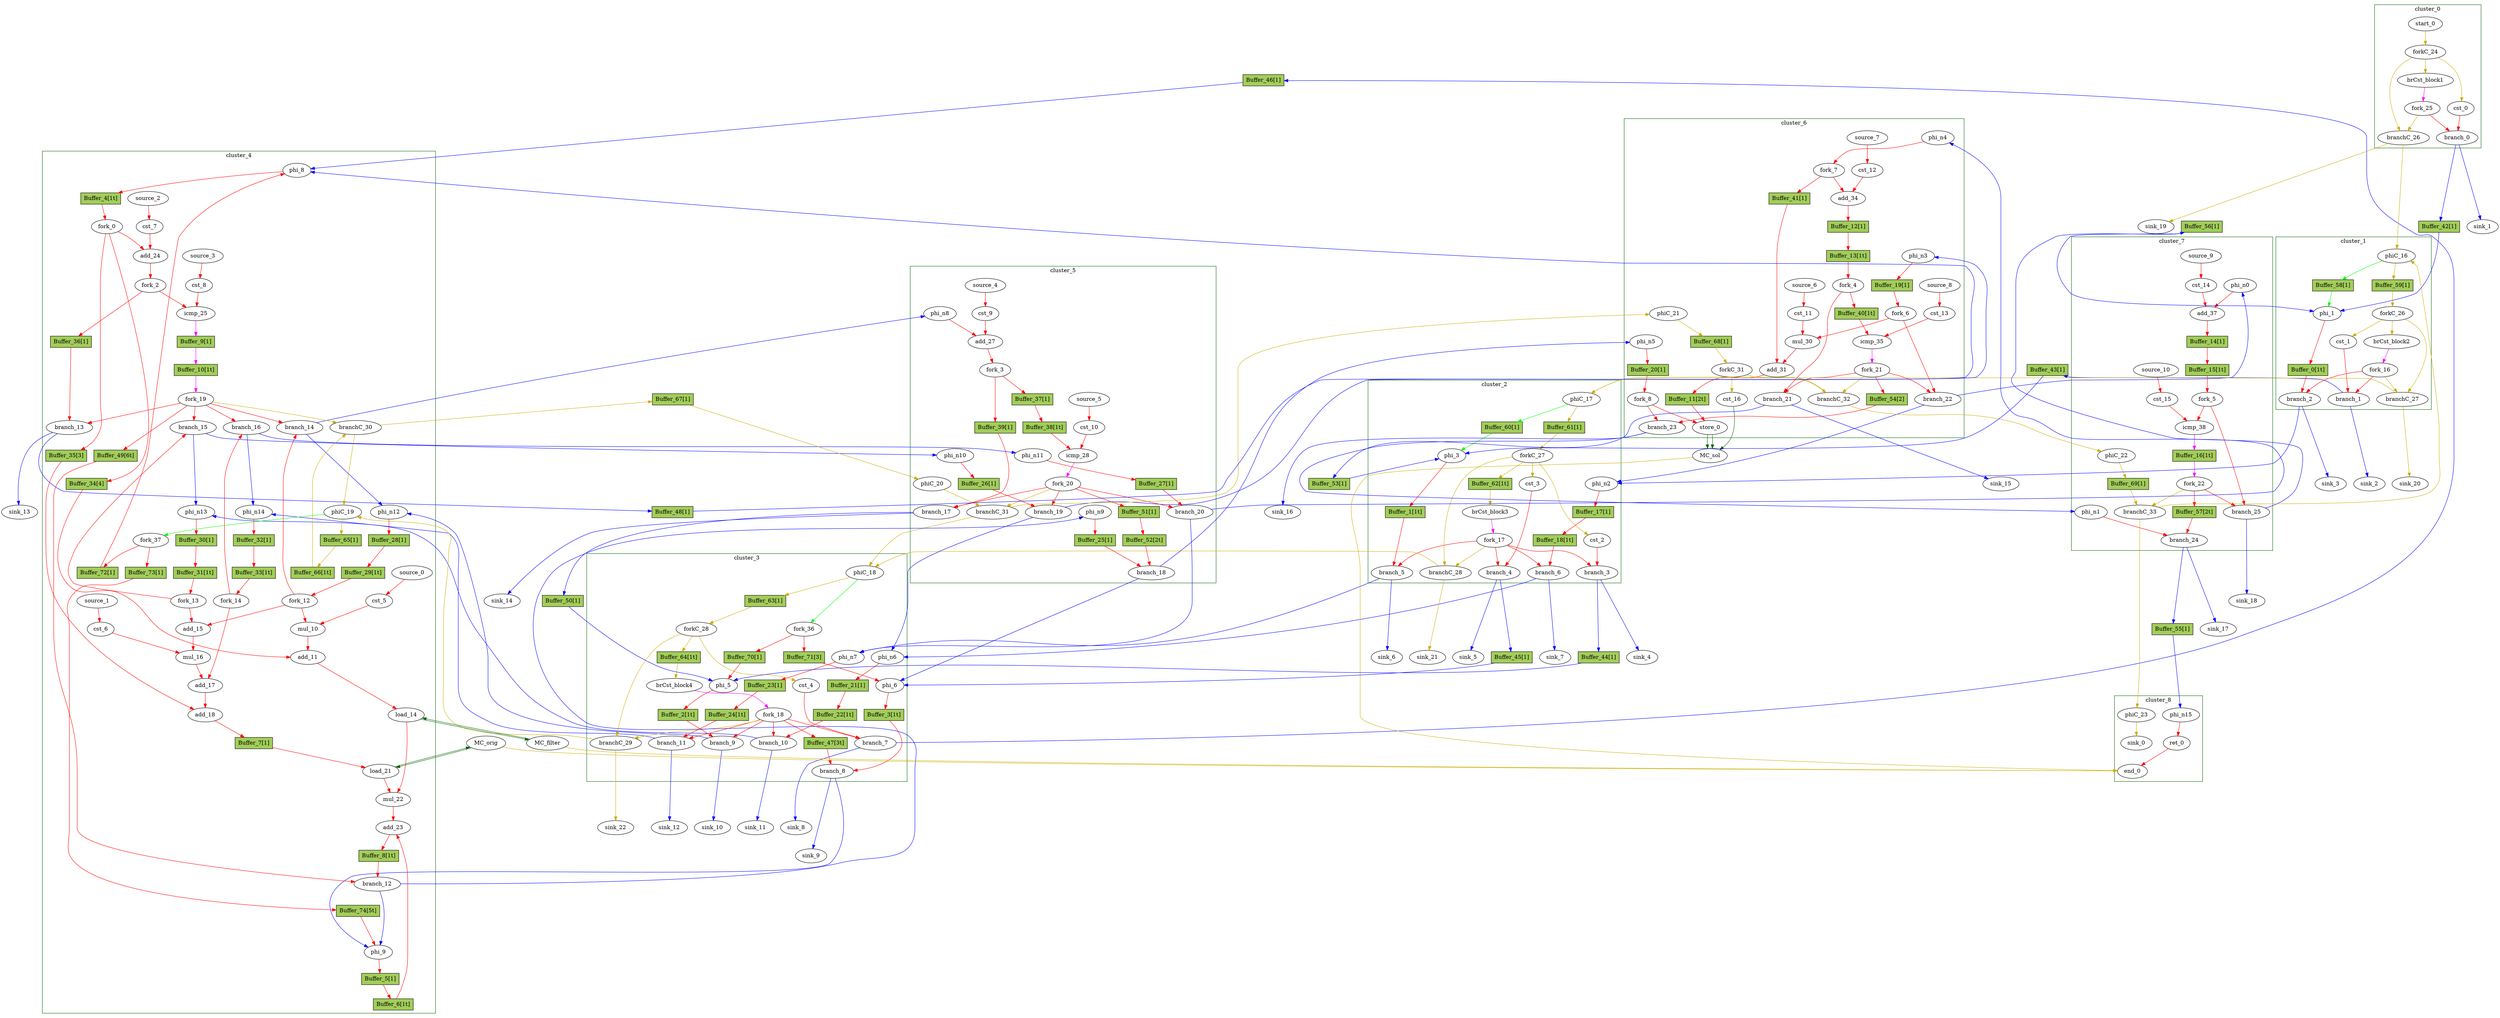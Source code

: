 Digraph G {
	splines=spline;
	subgraph cluster_cluster_3 {
	color = "darkgreen";
label = "cluster_3";
		"phi_5" [type="Mux", in="in1?:1 in2:3 in3:3 ", out="out1:3", bbID=4, delay=1.397];
		"phi_6" [type="Mux", in="in1?:1 in2:32 in3:32 ", out="out1:32", bbID=4, delay=1.397];
		"brCst_block4" [type="Constant", in="in1:1", out="out1:1", bbID=4, value="0x1"];
		"cst_4" [type="Constant", in="in1:1", out="out1:1", bbID=4, value="0x00000000"];
		"phi_n6" [type="Merge", in="in1:5 in2:5 ", out="out1:5", bbID=4, delay=1.397];
		"phi_n7" [type="Merge", in="in1:5 in2:5 ", out="out1:5", bbID=4, delay=1.397];
		"branch_7" [type="Branch", in="in1:1 in2?:1", out="out1+:1 out2-:1", bbID=4];
		"branch_8" [type="Branch", in="in1:32 in2?:1", out="out1+:32 out2-:32", bbID=4];
		"branch_9" [type="Branch", in="in1:3 in2?:1", out="out1+:3 out2-:3", bbID=4];
		"branch_10" [type="Branch", in="in1:5 in2?:1", out="out1+:5 out2-:5", bbID=4];
		"branch_11" [type="Branch", in="in1:5 in2?:1", out="out1+:5 out2-:5", bbID=4];
		"fork_18" [type="Fork", in="in1:1", out="out1:1 out2:1 out3:1 out4:1 out5:1 out6:1 ", bbID=4];
		"phiC_18" [type="CntrlMerge", in="in1:0 in2:0 ", out="out1:0 out2?:1", bbID=4, delay=0.0];
		"forkC_28" [type="Fork", in="in1:0", out="out1:0 out2:0 out3:0 ", bbID=4];
		"branchC_29" [type="Branch", in="in1:0 in2?:1", out="out1+:0 out2-:0", bbID=4];
		"fork_36" [type="Fork", in="in1:1", out="out1:1 out2:1 ", bbID=4];
		"Buffer_2" [type="Buffer", in="in1:32", out="out1:32", bbID=3, slots=1, transparent=true, label="Buffer_2[1t]", shape="box", style="filled", fillcolor="darkolivegreen3", height=0.4];
		"Buffer_3" [type="Buffer", in="in1:32", out="out1:32", bbID=3, slots=1, transparent=true, label="Buffer_3[1t]", shape="box", style="filled", fillcolor="darkolivegreen3", height=0.4];
		"Buffer_21" [type="Buffer", in="in1:32", out="out1:32", bbID=3, slots=1, transparent=false, label="Buffer_21[1]", shape="box", style="filled", fillcolor="darkolivegreen3", height=0.4];
		"Buffer_22" [type="Buffer", in="in1:32", out="out1:32", bbID=3, slots=1, transparent=true, label="Buffer_22[1t]", shape="box", style="filled", fillcolor="darkolivegreen3", height=0.4];
		"Buffer_23" [type="Buffer", in="in1:32", out="out1:32", bbID=3, slots=1, transparent=false, label="Buffer_23[1]", shape="box", style="filled", fillcolor="darkolivegreen3", height=0.4];
		"Buffer_24" [type="Buffer", in="in1:32", out="out1:32", bbID=3, slots=1, transparent=true, label="Buffer_24[1t]", shape="box", style="filled", fillcolor="darkolivegreen3", height=0.4];
		"Buffer_47" [type="Buffer", in="in1:32", out="out1:32", bbID=3, slots=3, transparent=true, label="Buffer_47[3t]", shape="box", style="filled", fillcolor="darkolivegreen3", height=0.4];
		"Buffer_63" [type="Buffer", in="in1:32", out="out1:32", bbID=3, slots=1, transparent=false, label="Buffer_63[1]", shape="box", style="filled", fillcolor="darkolivegreen3", height=0.4];
		"Buffer_64" [type="Buffer", in="in1:32", out="out1:32", bbID=3, slots=1, transparent=true, label="Buffer_64[1t]", shape="box", style="filled", fillcolor="darkolivegreen3", height=0.4];
		"Buffer_70" [type="Buffer", in="in1:32", out="out1:32", bbID=3, slots=1, transparent=false, label="Buffer_70[1]", shape="box", style="filled", fillcolor="darkolivegreen3", height=0.4];
		"Buffer_71" [type="Buffer", in="in1:32", out="out1:32", bbID=3, slots=3, transparent=false, label="Buffer_71[3]", shape="box", style="filled", fillcolor="darkolivegreen3", height=0.4];
	}
	subgraph cluster_cluster_8 {
	color = "darkgreen";
label = "cluster_8";
		"ret_0" [type="Operator", in="in1:32 ", out="out1:32 ", bbID=9, II=1, delay=0.0, latency=0, op="ret_op"];
		"phi_n15" [type="Merge", in="in1:32 ", out="out1:32", bbID=9, delay=0.0];
		"end_0" [type="Exit", in="in1:0*e in2:0*e in3:0*e in4:32 ", out="out1:32", bbID=0];
		"phiC_23" [type="Merge", in="in1:0 ", out="out1:0", bbID=9, delay=0.0];
		"sink_0" [type="Sink", in="in1:0", bbID=0];
	}
	subgraph cluster_cluster_7 {
	color = "darkgreen";
label = "cluster_7";
		"cst_14" [type="Constant", in="in1:1", out="out1:1", bbID=8, value="0x00000001"];
		"add_37" [type="Operator", in="in1:5 in2:5 ", out="out1:5 ", bbID=8, II=1, delay=2.287, latency=0, op="add_op"];
		"cst_15" [type="Constant", in="in1:5", out="out1:5", bbID=8, value="0x0000001C"];
		"icmp_38" [type="Operator", in="in1:5 in2:5 ", out="out1:1 ", bbID=8, II=1, delay=1.907, latency=0, op="icmp_ult_op"];
		"phi_n0" [type="Merge", in="in1:5 ", out="out1:5", bbID=8, delay=0.0];
		"phi_n1" [type="Merge", in="in1:32 ", out="out1:32", bbID=8, delay=0.0];
		"fork_5" [type="Fork", in="in1:5", out="out1:5 out2:5 ", bbID=8];
		"branch_24" [type="Branch", in="in1:32 in2?:1", out="out1+:32 out2-:32", bbID=8];
		"branch_25" [type="Branch", in="in1:5 in2?:1", out="out1+:5 out2-:5", bbID=8];
		"fork_22" [type="Fork", in="in1:1", out="out1:1 out2:1 out3:1 ", bbID=8];
		"phiC_22" [type="Merge", in="in1:0 ", out="out1:0", bbID=8, delay=0.0];
		"branchC_33" [type="Branch", in="in1:0 in2?:1", out="out1+:0 out2-:0", bbID=8];
		"source_9" [type="Source", out="out1:1", bbID=8];
		"source_10" [type="Source", out="out1:5", bbID=8];
		"Buffer_14" [type="Buffer", in="in1:32", out="out1:32", bbID=3, slots=1, transparent=false, label="Buffer_14[1]", shape="box", style="filled", fillcolor="darkolivegreen3", height=0.4];
		"Buffer_15" [type="Buffer", in="in1:32", out="out1:32", bbID=3, slots=1, transparent=true, label="Buffer_15[1t]", shape="box", style="filled", fillcolor="darkolivegreen3", height=0.4];
		"Buffer_16" [type="Buffer", in="in1:32", out="out1:32", bbID=3, slots=1, transparent=true, label="Buffer_16[1t]", shape="box", style="filled", fillcolor="darkolivegreen3", height=0.4];
		"Buffer_57" [type="Buffer", in="in1:32", out="out1:32", bbID=3, slots=2, transparent=true, label="Buffer_57[2t]", shape="box", style="filled", fillcolor="darkolivegreen3", height=0.4];
		"Buffer_69" [type="Buffer", in="in1:32", out="out1:32", bbID=3, slots=1, transparent=false, label="Buffer_69[1]", shape="box", style="filled", fillcolor="darkolivegreen3", height=0.4];
	}
	subgraph cluster_cluster_2 {
	color = "darkgreen";
label = "cluster_2";
		"phi_3" [type="Mux", in="in1?:1 in2:5 in3:5 ", out="out1:5", bbID=3, delay=1.397];
		"brCst_block3" [type="Constant", in="in1:1", out="out1:1", bbID=3, value="0x1"];
		"cst_2" [type="Constant", in="in1:1", out="out1:1", bbID=3, value="0x00000000"];
		"cst_3" [type="Constant", in="in1:1", out="out1:1", bbID=3, value="0x00000000"];
		"phi_n2" [type="Merge", in="in1:5 in2:5 ", out="out1:5", bbID=3, delay=1.397];
		"branch_3" [type="Branch", in="in1:1 in2?:1", out="out1+:1 out2-:1", bbID=3];
		"branch_4" [type="Branch", in="in1:1 in2?:1", out="out1+:1 out2-:1", bbID=3];
		"branch_5" [type="Branch", in="in1:5 in2?:1", out="out1+:5 out2-:5", bbID=3];
		"branch_6" [type="Branch", in="in1:5 in2?:1", out="out1+:5 out2-:5", bbID=3];
		"fork_17" [type="Fork", in="in1:1", out="out1:1 out2:1 out3:1 out4:1 out5:1 ", bbID=3];
		"phiC_17" [type="CntrlMerge", in="in1:0 in2:0 ", out="out1:0 out2?:1", bbID=3, delay=0.0];
		"forkC_27" [type="Fork", in="in1:0", out="out1:0 out2:0 out3:0 out4:0 ", bbID=3];
		"branchC_28" [type="Branch", in="in1:0 in2?:1", out="out1+:0 out2-:0", bbID=3];
		"Buffer_1" [type="Buffer", in="in1:32", out="out1:32", bbID=3, slots=1, transparent=true, label="Buffer_1[1t]", shape="box", style="filled", fillcolor="darkolivegreen3", height=0.4];
		"Buffer_17" [type="Buffer", in="in1:32", out="out1:32", bbID=3, slots=1, transparent=false, label="Buffer_17[1]", shape="box", style="filled", fillcolor="darkolivegreen3", height=0.4];
		"Buffer_18" [type="Buffer", in="in1:32", out="out1:32", bbID=3, slots=1, transparent=true, label="Buffer_18[1t]", shape="box", style="filled", fillcolor="darkolivegreen3", height=0.4];
		"Buffer_60" [type="Buffer", in="in1:32", out="out1:32", bbID=3, slots=1, transparent=false, label="Buffer_60[1]", shape="box", style="filled", fillcolor="darkolivegreen3", height=0.4];
		"Buffer_61" [type="Buffer", in="in1:32", out="out1:32", bbID=3, slots=1, transparent=false, label="Buffer_61[1]", shape="box", style="filled", fillcolor="darkolivegreen3", height=0.4];
		"Buffer_62" [type="Buffer", in="in1:32", out="out1:32", bbID=3, slots=1, transparent=true, label="Buffer_62[1t]", shape="box", style="filled", fillcolor="darkolivegreen3", height=0.4];
	}
	subgraph cluster_cluster_0 {
	color = "darkgreen";
label = "cluster_0";
		"brCst_block1" [type="Constant", in="in1:1", out="out1:1", bbID=1, value="0x1"];
		"cst_0" [type="Constant", in="in1:1", out="out1:1", bbID=1, value="0x00000000"];
		"branch_0" [type="Branch", in="in1:1 in2?:1", out="out1+:1 out2-:1", bbID=1];
		"start_0" [type="Entry", in="in1:0", out="out1:0", bbID=1, control="true"];
		"forkC_24" [type="Fork", in="in1:0", out="out1:0 out2:0 out3:0 ", bbID=1];
		"branchC_26" [type="Branch", in="in1:0 in2?:1", out="out1+:0 out2-:0", bbID=1];
		"fork_25" [type="Fork", in="in1:1", out="out1:1 out2:1 ", bbID=1];
	}
	subgraph cluster_cluster_6 {
	color = "darkgreen";
label = "cluster_6";
		"cst_11" [type="Constant", in="in1:5", out="out1:5", bbID=7, value="0x0000001E"];
		"mul_30" [type="Operator", in="in1:10 in2:10 ", out="out1:10 ", bbID=7, II=1, delay=0.0, latency=4, op="mul_op"];
		"add_31" [type="Operator", in="in1:11 in2:11 ", out="out1:11 ", bbID=7, II=1, delay=2.287, latency=0, op="add_op"];
		"store_0" [type="Operator", in="in1:32 in2:11 ", out="out1:32 out2:11 ", bbID=7, II=1, delay=0.672, latency=0, op="mc_store_op", portId=0];
		"cst_12" [type="Constant", in="in1:1", out="out1:1", bbID=7, value="0x00000001"];
		"add_34" [type="Operator", in="in1:5 in2:5 ", out="out1:5 ", bbID=7, II=1, delay=2.287, latency=0, op="add_op"];
		"cst_13" [type="Constant", in="in1:5", out="out1:5", bbID=7, value="0x0000001C"];
		"icmp_35" [type="Operator", in="in1:5 in2:5 ", out="out1:1 ", bbID=7, II=1, delay=1.907, latency=0, op="icmp_ult_op"];
		"phi_n3" [type="Merge", in="in1:5 ", out="out1:5", bbID=7, delay=0.0];
		"phi_n4" [type="Merge", in="in1:5 ", out="out1:5", bbID=7, delay=0.0];
		"phi_n5" [type="Merge", in="in1:32 ", out="out1:32", bbID=7, delay=0.0];
		"fork_4" [type="Fork", in="in1:5", out="out1:5 out2:5 ", bbID=7];
		"fork_6" [type="Fork", in="in1:5", out="out1:5 out2:5 ", bbID=7];
		"fork_7" [type="Fork", in="in1:5", out="out1:5 out2:5 ", bbID=7];
		"fork_8" [type="Fork", in="in1:32", out="out1:32 out2:32 ", bbID=7];
		"branch_21" [type="Branch", in="in1:5 in2?:1", out="out1+:5 out2-:5", bbID=7];
		"branch_22" [type="Branch", in="in1:5 in2?:1", out="out1+:5 out2-:5", bbID=7];
		"branch_23" [type="Branch", in="in1:32 in2?:1", out="out1+:32 out2-:32", bbID=7];
		"fork_21" [type="Fork", in="in1:1", out="out1:1 out2:1 out3:1 out4:1 ", bbID=7];
		"cst_16" [type="Constant", in="in1:1", out="out1:1", bbID=7, value="0x00000001"];
		"phiC_21" [type="Merge", in="in1:0 ", out="out1:0", bbID=7, delay=0.0];
		"forkC_31" [type="Fork", in="in1:0", out="out1:0 out2:0 ", bbID=7];
		"branchC_32" [type="Branch", in="in1:0 in2?:1", out="out1+:0 out2-:0", bbID=7];
		"source_6" [type="Source", out="out1:5", bbID=7];
		"source_7" [type="Source", out="out1:1", bbID=7];
		"source_8" [type="Source", out="out1:5", bbID=7];
		"Buffer_11" [type="Buffer", in="in1:32", out="out1:32", bbID=3, slots=2, transparent=true, label="Buffer_11[2t]", shape="box", style="filled", fillcolor="darkolivegreen3", height=0.4];
		"Buffer_12" [type="Buffer", in="in1:32", out="out1:32", bbID=3, slots=1, transparent=false, label="Buffer_12[1]", shape="box", style="filled", fillcolor="darkolivegreen3", height=0.4];
		"Buffer_13" [type="Buffer", in="in1:32", out="out1:32", bbID=3, slots=1, transparent=true, label="Buffer_13[1t]", shape="box", style="filled", fillcolor="darkolivegreen3", height=0.4];
		"Buffer_19" [type="Buffer", in="in1:32", out="out1:32", bbID=3, slots=1, transparent=false, label="Buffer_19[1]", shape="box", style="filled", fillcolor="darkolivegreen3", height=0.4];
		"Buffer_20" [type="Buffer", in="in1:32", out="out1:32", bbID=3, slots=1, transparent=false, label="Buffer_20[1]", shape="box", style="filled", fillcolor="darkolivegreen3", height=0.4];
		"Buffer_40" [type="Buffer", in="in1:32", out="out1:32", bbID=3, slots=1, transparent=true, label="Buffer_40[1t]", shape="box", style="filled", fillcolor="darkolivegreen3", height=0.4];
		"Buffer_41" [type="Buffer", in="in1:32", out="out1:32", bbID=3, slots=1, transparent=false, label="Buffer_41[1]", shape="box", style="filled", fillcolor="darkolivegreen3", height=0.4];
		"Buffer_54" [type="Buffer", in="in1:32", out="out1:32", bbID=3, slots=2, transparent=false, label="Buffer_54[2]", shape="box", style="filled", fillcolor="darkolivegreen3", height=0.4];
		"Buffer_68" [type="Buffer", in="in1:32", out="out1:32", bbID=3, slots=1, transparent=false, label="Buffer_68[1]", shape="box", style="filled", fillcolor="darkolivegreen3", height=0.4];
	}
	subgraph cluster_cluster_1 {
	color = "darkgreen";
label = "cluster_1";
		"phi_1" [type="Mux", in="in1?:1 in2:5 in3:5 ", out="out1:5", bbID=2, delay=1.397];
		"brCst_block2" [type="Constant", in="in1:1", out="out1:1", bbID=2, value="0x1"];
		"cst_1" [type="Constant", in="in1:1", out="out1:1", bbID=2, value="0x00000000"];
		"branch_1" [type="Branch", in="in1:1 in2?:1", out="out1+:1 out2-:1", bbID=2];
		"branch_2" [type="Branch", in="in1:5 in2?:1", out="out1+:5 out2-:5", bbID=2];
		"fork_16" [type="Fork", in="in1:1", out="out1:1 out2:1 out3:1 ", bbID=2];
		"phiC_16" [type="CntrlMerge", in="in1:0 in2:0 ", out="out1:0 out2?:1", bbID=2, delay=0.0];
		"forkC_26" [type="Fork", in="in1:0", out="out1:0 out2:0 out3:0 ", bbID=2];
		"branchC_27" [type="Branch", in="in1:0 in2?:1", out="out1+:0 out2-:0", bbID=2];
		"Buffer_0" [type="Buffer", in="in1:32", out="out1:32", bbID=3, slots=1, transparent=true, label="Buffer_0[1t]", shape="box", style="filled", fillcolor="darkolivegreen3", height=0.4];
		"Buffer_58" [type="Buffer", in="in1:32", out="out1:32", bbID=3, slots=1, transparent=false, label="Buffer_58[1]", shape="box", style="filled", fillcolor="darkolivegreen3", height=0.4];
		"Buffer_59" [type="Buffer", in="in1:32", out="out1:32", bbID=3, slots=1, transparent=false, label="Buffer_59[1]", shape="box", style="filled", fillcolor="darkolivegreen3", height=0.4];
	}
	subgraph cluster_cluster_5 {
	color = "darkgreen";
label = "cluster_5";
		"cst_9" [type="Constant", in="in1:1", out="out1:1", bbID=6, value="0x00000001"];
		"add_27" [type="Operator", in="in1:3 in2:3 ", out="out1:3 ", bbID=6, II=1, delay=2.287, latency=0, op="add_op"];
		"cst_10" [type="Constant", in="in1:2", out="out1:2", bbID=6, value="0x00000003"];
		"icmp_28" [type="Operator", in="in1:3 in2:3 ", out="out1:1 ", bbID=6, II=1, delay=1.907, latency=0, op="icmp_ult_op"];
		"phi_n8" [type="Merge", in="in1:3 ", out="out1:3", bbID=6, delay=0.0];
		"phi_n9" [type="Merge", in="in1:32 ", out="out1:32", bbID=6, delay=0.0];
		"phi_n10" [type="Merge", in="in1:5 ", out="out1:5", bbID=6, delay=0.0];
		"phi_n11" [type="Merge", in="in1:5 ", out="out1:5", bbID=6, delay=0.0];
		"fork_3" [type="Fork", in="in1:3", out="out1:3 out2:3 ", bbID=6];
		"branch_17" [type="Branch", in="in1:3 in2?:1", out="out1+:3 out2-:3", bbID=6];
		"branch_18" [type="Branch", in="in1:32 in2?:1", out="out1+:32 out2-:32", bbID=6];
		"branch_19" [type="Branch", in="in1:5 in2?:1", out="out1+:5 out2-:5", bbID=6];
		"branch_20" [type="Branch", in="in1:5 in2?:1", out="out1+:5 out2-:5", bbID=6];
		"fork_20" [type="Fork", in="in1:1", out="out1:1 out2:1 out3:1 out4:1 out5:1 ", bbID=6];
		"phiC_20" [type="Merge", in="in1:0 ", out="out1:0", bbID=6, delay=0.0];
		"branchC_31" [type="Branch", in="in1:0 in2?:1", out="out1+:0 out2-:0", bbID=6];
		"source_4" [type="Source", out="out1:1", bbID=6];
		"source_5" [type="Source", out="out1:2", bbID=6];
		"Buffer_25" [type="Buffer", in="in1:32", out="out1:32", bbID=3, slots=1, transparent=false, label="Buffer_25[1]", shape="box", style="filled", fillcolor="darkolivegreen3", height=0.4];
		"Buffer_26" [type="Buffer", in="in1:32", out="out1:32", bbID=3, slots=1, transparent=false, label="Buffer_26[1]", shape="box", style="filled", fillcolor="darkolivegreen3", height=0.4];
		"Buffer_27" [type="Buffer", in="in1:32", out="out1:32", bbID=3, slots=1, transparent=false, label="Buffer_27[1]", shape="box", style="filled", fillcolor="darkolivegreen3", height=0.4];
		"Buffer_37" [type="Buffer", in="in1:32", out="out1:32", bbID=3, slots=1, transparent=false, label="Buffer_37[1]", shape="box", style="filled", fillcolor="darkolivegreen3", height=0.4];
		"Buffer_38" [type="Buffer", in="in1:32", out="out1:32", bbID=3, slots=1, transparent=true, label="Buffer_38[1t]", shape="box", style="filled", fillcolor="darkolivegreen3", height=0.4];
		"Buffer_39" [type="Buffer", in="in1:32", out="out1:32", bbID=3, slots=1, transparent=false, label="Buffer_39[1]", shape="box", style="filled", fillcolor="darkolivegreen3", height=0.4];
		"Buffer_51" [type="Buffer", in="in1:32", out="out1:32", bbID=3, slots=1, transparent=false, label="Buffer_51[1]", shape="box", style="filled", fillcolor="darkolivegreen3", height=0.4];
		"Buffer_52" [type="Buffer", in="in1:32", out="out1:32", bbID=3, slots=2, transparent=true, label="Buffer_52[2t]", shape="box", style="filled", fillcolor="darkolivegreen3", height=0.4];
	}
	subgraph cluster_cluster_4 {
	color = "darkgreen";
label = "cluster_4";
		"phi_8" [type="Mux", in="in1?:1 in2:3 in3:3 ", out="out1:3", bbID=5, delay=1.397];
		"phi_9" [type="Mux", in="in1?:1 in2:32 in3:32 ", out="out1:32", bbID=5, delay=1.397];
		"cst_5" [type="Constant", in="in1:2", out="out1:2", bbID=5, value="0x00000003"];
		"mul_10" [type="Operator", in="in1:5 in2:5 ", out="out1:5 ", bbID=5, II=1, delay=0.0, latency=4, op="mul_op"];
		"add_11" [type="Operator", in="in1:6 in2:6 ", out="out1:6 ", bbID=5, II=1, delay=2.287, latency=0, op="add_op"];
		"load_14" [type="Operator", in="in1:32 in2:6 ", out="out1:32 out2:6 ", bbID=5, II=1, delay=1.412, latency=2, op="mc_load_op", portId=0];
		"add_15" [type="Operator", in="in1:6 in2:6 ", out="out1:6 ", bbID=5, II=1, delay=2.287, latency=0, op="add_op"];
		"cst_6" [type="Constant", in="in1:5", out="out1:5", bbID=5, value="0x0000001E"];
		"mul_16" [type="Operator", in="in1:11 in2:11 ", out="out1:11 ", bbID=5, II=1, delay=0.0, latency=4, op="mul_op"];
		"add_17" [type="Operator", in="in1:12 in2:12 ", out="out1:12 ", bbID=5, II=1, delay=2.287, latency=0, op="add_op"];
		"add_18" [type="Operator", in="in1:13 in2:13 ", out="out1:13 ", bbID=5, II=1, delay=2.287, latency=0, op="add_op"];
		"load_21" [type="Operator", in="in1:32 in2:13 ", out="out1:32 out2:13 ", bbID=5, II=1, delay=1.412, latency=2, op="mc_load_op", portId=0];
		"mul_22" [type="Operator", in="in1:32 in2:32 ", out="out1:32 ", bbID=5, II=1, delay=0.0, latency=4, op="mul_op"];
		"add_23" [type="Operator", in="in1:32 in2:32 ", out="out1:32 ", bbID=5, II=1, delay=2.287, latency=0, op="add_op"];
		"cst_7" [type="Constant", in="in1:1", out="out1:1", bbID=5, value="0x00000001"];
		"add_24" [type="Operator", in="in1:3 in2:3 ", out="out1:3 ", bbID=5, II=1, delay=2.287, latency=0, op="add_op"];
		"cst_8" [type="Constant", in="in1:2", out="out1:2", bbID=5, value="0x00000003"];
		"icmp_25" [type="Operator", in="in1:3 in2:3 ", out="out1:1 ", bbID=5, II=1, delay=1.907, latency=0, op="icmp_ult_op"];
		"phi_n12" [type="Merge", in="in1:3 in2:3 ", out="out1:3", bbID=5, delay=1.397];
		"phi_n13" [type="Merge", in="in1:5 in2:5 ", out="out1:5", bbID=5, delay=1.397];
		"phi_n14" [type="Merge", in="in1:5 in2:5 ", out="out1:5", bbID=5, delay=1.397];
		"fork_0" [type="Fork", in="in1:3", out="out1:3 out2:3 out3:3 ", bbID=5];
		"fork_2" [type="Fork", in="in1:3", out="out1:3 out2:3 ", bbID=5];
		"fork_12" [type="Fork", in="in1:3", out="out1:3 out2:3 out3:3 ", bbID=5];
		"fork_13" [type="Fork", in="in1:5", out="out1:5 out2:5 ", bbID=5];
		"fork_14" [type="Fork", in="in1:5", out="out1:5 out2:5 ", bbID=5];
		"branch_12" [type="Branch", in="in1:32 in2?:1", out="out1+:32 out2-:32", bbID=5];
		"branch_13" [type="Branch", in="in1:3 in2?:1", out="out1+:3 out2-:3", bbID=5];
		"branch_14" [type="Branch", in="in1:3 in2?:1", out="out1+:3 out2-:3", bbID=5];
		"branch_15" [type="Branch", in="in1:5 in2?:1", out="out1+:5 out2-:5", bbID=5];
		"branch_16" [type="Branch", in="in1:5 in2?:1", out="out1+:5 out2-:5", bbID=5];
		"fork_19" [type="Fork", in="in1:1", out="out1:1 out2:1 out3:1 out4:1 out5:1 out6:1 ", bbID=5];
		"phiC_19" [type="CntrlMerge", in="in1:0 in2:0 ", out="out1:0 out2?:1", bbID=5, delay=0.0];
		"branchC_30" [type="Branch", in="in1:0 in2?:1", out="out1+:0 out2-:0", bbID=5];
		"source_0" [type="Source", out="out1:2", bbID=5];
		"source_1" [type="Source", out="out1:5", bbID=5];
		"source_2" [type="Source", out="out1:1", bbID=5];
		"source_3" [type="Source", out="out1:2", bbID=5];
		"fork_37" [type="Fork", in="in1:1", out="out1:1 out2:1 ", bbID=5];
		"Buffer_4" [type="Buffer", in="in1:32", out="out1:32", bbID=3, slots=1, transparent=true, label="Buffer_4[1t]", shape="box", style="filled", fillcolor="darkolivegreen3", height=0.4];
		"Buffer_5" [type="Buffer", in="in1:32", out="out1:32", bbID=3, slots=1, transparent=false, label="Buffer_5[1]", shape="box", style="filled", fillcolor="darkolivegreen3", height=0.4];
		"Buffer_6" [type="Buffer", in="in1:32", out="out1:32", bbID=3, slots=1, transparent=true, label="Buffer_6[1t]", shape="box", style="filled", fillcolor="darkolivegreen3", height=0.4];
		"Buffer_7" [type="Buffer", in="in1:32", out="out1:32", bbID=3, slots=1, transparent=false, label="Buffer_7[1]", shape="box", style="filled", fillcolor="darkolivegreen3", height=0.4];
		"Buffer_8" [type="Buffer", in="in1:32", out="out1:32", bbID=3, slots=1, transparent=true, label="Buffer_8[1t]", shape="box", style="filled", fillcolor="darkolivegreen3", height=0.4];
		"Buffer_9" [type="Buffer", in="in1:32", out="out1:32", bbID=3, slots=1, transparent=false, label="Buffer_9[1]", shape="box", style="filled", fillcolor="darkolivegreen3", height=0.4];
		"Buffer_10" [type="Buffer", in="in1:32", out="out1:32", bbID=3, slots=1, transparent=true, label="Buffer_10[1t]", shape="box", style="filled", fillcolor="darkolivegreen3", height=0.4];
		"Buffer_28" [type="Buffer", in="in1:32", out="out1:32", bbID=3, slots=1, transparent=false, label="Buffer_28[1]", shape="box", style="filled", fillcolor="darkolivegreen3", height=0.4];
		"Buffer_29" [type="Buffer", in="in1:32", out="out1:32", bbID=3, slots=1, transparent=true, label="Buffer_29[1t]", shape="box", style="filled", fillcolor="darkolivegreen3", height=0.4];
		"Buffer_30" [type="Buffer", in="in1:32", out="out1:32", bbID=3, slots=1, transparent=false, label="Buffer_30[1]", shape="box", style="filled", fillcolor="darkolivegreen3", height=0.4];
		"Buffer_31" [type="Buffer", in="in1:32", out="out1:32", bbID=3, slots=1, transparent=true, label="Buffer_31[1t]", shape="box", style="filled", fillcolor="darkolivegreen3", height=0.4];
		"Buffer_32" [type="Buffer", in="in1:32", out="out1:32", bbID=3, slots=1, transparent=false, label="Buffer_32[1]", shape="box", style="filled", fillcolor="darkolivegreen3", height=0.4];
		"Buffer_33" [type="Buffer", in="in1:32", out="out1:32", bbID=3, slots=1, transparent=true, label="Buffer_33[1t]", shape="box", style="filled", fillcolor="darkolivegreen3", height=0.4];
		"Buffer_34" [type="Buffer", in="in1:32", out="out1:32", bbID=3, slots=4, transparent=false, label="Buffer_34[4]", shape="box", style="filled", fillcolor="darkolivegreen3", height=0.4];
		"Buffer_35" [type="Buffer", in="in1:32", out="out1:32", bbID=3, slots=3, transparent=false, label="Buffer_35[3]", shape="box", style="filled", fillcolor="darkolivegreen3", height=0.4];
		"Buffer_36" [type="Buffer", in="in1:32", out="out1:32", bbID=3, slots=1, transparent=false, label="Buffer_36[1]", shape="box", style="filled", fillcolor="darkolivegreen3", height=0.4];
		"Buffer_49" [type="Buffer", in="in1:32", out="out1:32", bbID=3, slots=6, transparent=true, label="Buffer_49[6t]", shape="box", style="filled", fillcolor="darkolivegreen3", height=0.4];
		"Buffer_65" [type="Buffer", in="in1:32", out="out1:32", bbID=3, slots=1, transparent=false, label="Buffer_65[1]", shape="box", style="filled", fillcolor="darkolivegreen3", height=0.4];
		"Buffer_66" [type="Buffer", in="in1:32", out="out1:32", bbID=3, slots=1, transparent=true, label="Buffer_66[1t]", shape="box", style="filled", fillcolor="darkolivegreen3", height=0.4];
		"Buffer_72" [type="Buffer", in="in1:32", out="out1:32", bbID=3, slots=1, transparent=false, label="Buffer_72[1]", shape="box", style="filled", fillcolor="darkolivegreen3", height=0.4];
		"Buffer_73" [type="Buffer", in="in1:32", out="out1:32", bbID=3, slots=1, transparent=false, label="Buffer_73[1]", shape="box", style="filled", fillcolor="darkolivegreen3", height=0.4];
		"Buffer_74" [type="Buffer", in="in1:32", out="out1:32", bbID=3, slots=5, transparent=true, label="Buffer_74[5t]", shape="box", style="filled", fillcolor="darkolivegreen3", height=0.4];
	}
		"MC_filter" [type="MC", in="in1:6*l0a ", out="out1:32*l0d out2:0*e ", bbID=0, bbcount=0, ldcount=1, memory="filter", stcount=0];
		"MC_orig" [type="MC", in="in1:13*l0a ", out="out1:32*l0d out2:0*e ", bbID=0, bbcount=0, ldcount=1, memory="orig", stcount=0];
		"MC_sol" [type="MC", in="in1:32*c0 in2:11*s0a in3:32*s0d ", out="out1:0*e ", bbID=0, bbcount=1, ldcount=0, memory="sol", stcount=1];
		"sink_1" [type="Sink", in="in1:1", bbID=0];
		"sink_2" [type="Sink", in="in1:1", bbID=0];
		"sink_3" [type="Sink", in="in1:5", bbID=0];
		"sink_4" [type="Sink", in="in1:1", bbID=0];
		"sink_5" [type="Sink", in="in1:1", bbID=0];
		"sink_6" [type="Sink", in="in1:5", bbID=0];
		"sink_7" [type="Sink", in="in1:5", bbID=0];
		"sink_8" [type="Sink", in="in1:1", bbID=0];
		"sink_9" [type="Sink", in="in1:32", bbID=0];
		"sink_10" [type="Sink", in="in1:3", bbID=0];
		"sink_11" [type="Sink", in="in1:5", bbID=0];
		"sink_12" [type="Sink", in="in1:5", bbID=0];
		"sink_13" [type="Sink", in="in1:3", bbID=0];
		"sink_14" [type="Sink", in="in1:3", bbID=0];
		"sink_15" [type="Sink", in="in1:5", bbID=0];
		"sink_16" [type="Sink", in="in1:32", bbID=0];
		"sink_17" [type="Sink", in="in1:32", bbID=0];
		"sink_18" [type="Sink", in="in1:5", bbID=0];
		"sink_19" [type="Sink", in="in1:0", bbID=0];
		"sink_20" [type="Sink", in="in1:0", bbID=0];
		"sink_21" [type="Sink", in="in1:0", bbID=0];
		"sink_22" [type="Sink", in="in1:0", bbID=0];
		"Buffer_42" [type="Buffer", in="in1:32", out="out1:32", bbID=3, slots=1, transparent=false, label="Buffer_42[1]", shape="box", style="filled", fillcolor="darkolivegreen3", height=0.4];
		"Buffer_43" [type="Buffer", in="in1:32", out="out1:32", bbID=3, slots=1, transparent=false, label="Buffer_43[1]", shape="box", style="filled", fillcolor="darkolivegreen3", height=0.4];
		"Buffer_44" [type="Buffer", in="in1:32", out="out1:32", bbID=3, slots=1, transparent=false, label="Buffer_44[1]", shape="box", style="filled", fillcolor="darkolivegreen3", height=0.4];
		"Buffer_45" [type="Buffer", in="in1:32", out="out1:32", bbID=3, slots=1, transparent=false, label="Buffer_45[1]", shape="box", style="filled", fillcolor="darkolivegreen3", height=0.4];
		"Buffer_46" [type="Buffer", in="in1:32", out="out1:32", bbID=3, slots=1, transparent=false, label="Buffer_46[1]", shape="box", style="filled", fillcolor="darkolivegreen3", height=0.4];
		"Buffer_48" [type="Buffer", in="in1:32", out="out1:32", bbID=3, slots=1, transparent=false, label="Buffer_48[1]", shape="box", style="filled", fillcolor="darkolivegreen3", height=0.4];
		"Buffer_50" [type="Buffer", in="in1:32", out="out1:32", bbID=3, slots=1, transparent=false, label="Buffer_50[1]", shape="box", style="filled", fillcolor="darkolivegreen3", height=0.4];
		"Buffer_53" [type="Buffer", in="in1:32", out="out1:32", bbID=3, slots=1, transparent=false, label="Buffer_53[1]", shape="box", style="filled", fillcolor="darkolivegreen3", height=0.4];
		"Buffer_55" [type="Buffer", in="in1:32", out="out1:32", bbID=3, slots=1, transparent=false, label="Buffer_55[1]", shape="box", style="filled", fillcolor="darkolivegreen3", height=0.4];
		"Buffer_56" [type="Buffer", in="in1:32", out="out1:32", bbID=3, slots=1, transparent=false, label="Buffer_56[1]", shape="box", style="filled", fillcolor="darkolivegreen3", height=0.4];
		"Buffer_67" [type="Buffer", in="in1:32", out="out1:32", bbID=3, slots=1, transparent=false, label="Buffer_67[1]", shape="box", style="filled", fillcolor="darkolivegreen3", height=0.4];
		"brCst_block1" -> "fork_25" [color = "magenta", from = "out1", to = "in1"];
		"cst_0" -> "branch_0" [color = "red", from = "out1", to = "in1"];
		"phi_1" -> "Buffer_0" [color = "red", from = "out1", to = "in1"];
		"brCst_block2" -> "fork_16" [color = "magenta", from = "out1", to = "in1"];
		"cst_1" -> "branch_1" [color = "red", from = "out1", to = "in1"];
		"phi_3" -> "Buffer_1" [color = "red", from = "out1", to = "in1"];
		"brCst_block3" -> "fork_17" [color = "magenta", from = "out1", to = "in1"];
		"cst_2" -> "branch_3" [color = "red", from = "out1", to = "in1"];
		"phi_5" -> "Buffer_2" [color = "red", from = "out1", to = "in1"];
		"cst_3" -> "branch_4" [color = "red", from = "out1", to = "in1"];
		"phi_6" -> "Buffer_3" [color = "red", from = "out1", to = "in1"];
		"brCst_block4" -> "fork_18" [color = "magenta", from = "out1", to = "in1"];
		"cst_4" -> "branch_7" [color = "red", from = "out1", to = "in1"];
		"phi_8" -> "Buffer_4" [color = "red", from = "out1", to = "in1"];
		"phi_9" -> "Buffer_5" [color = "red", from = "out1", to = "in1"];
		"cst_5" -> "mul_10" [color = "red", from = "out1", to = "in2"];
		"mul_10" -> "add_11" [color = "red", from = "out1", to = "in1"];
		"add_11" -> "load_14" [color = "red", from = "out1", to = "in2"];
		"load_14" -> "mul_22" [color = "red", from = "out1", to = "in1"];
		"load_14" -> "MC_filter" [color = "darkgreen", mem_address = "true", from = "out2", to = "in1"];
		"add_15" -> "mul_16" [color = "red", from = "out1", to = "in1"];
		"cst_6" -> "mul_16" [color = "red", from = "out1", to = "in2"];
		"mul_16" -> "add_17" [color = "red", from = "out1", to = "in1"];
		"add_17" -> "add_18" [color = "red", from = "out1", to = "in1"];
		"add_18" -> "Buffer_7" [color = "red", from = "out1", to = "in1"];
		"load_21" -> "mul_22" [color = "red", from = "out1", to = "in2"];
		"load_21" -> "MC_orig" [color = "darkgreen", mem_address = "true", from = "out2", to = "in1"];
		"mul_22" -> "add_23" [color = "red", from = "out1", to = "in2"];
		"add_23" -> "Buffer_8" [color = "red", from = "out1", to = "in1"];
		"cst_7" -> "add_24" [color = "red", from = "out1", to = "in2"];
		"add_24" -> "fork_2" [color = "red", from = "out1", to = "in1"];
		"cst_8" -> "icmp_25" [color = "red", from = "out1", to = "in2"];
		"icmp_25" -> "Buffer_9" [color = "magenta", from = "out1", to = "in1"];
		"cst_9" -> "add_27" [color = "red", from = "out1", to = "in2"];
		"add_27" -> "fork_3" [color = "red", from = "out1", to = "in1"];
		"cst_10" -> "icmp_28" [color = "red", from = "out1", to = "in2"];
		"icmp_28" -> "fork_20" [color = "magenta", from = "out1", to = "in1"];
		"cst_11" -> "mul_30" [color = "red", from = "out1", to = "in2"];
		"mul_30" -> "add_31" [color = "red", from = "out1", to = "in1"];
		"add_31" -> "Buffer_11" [color = "red", from = "out1", to = "in1"];
		"store_0" -> "MC_sol" [color = "darkgreen", mem_address = "true", from = "out2", to = "in2"];
		"store_0" -> "MC_sol" [color = "darkgreen", mem_address = "false", from = "out1", to = "in3"];
		"cst_12" -> "add_34" [color = "red", from = "out1", to = "in2"];
		"add_34" -> "Buffer_12" [color = "red", from = "out1", to = "in1"];
		"cst_13" -> "icmp_35" [color = "red", from = "out1", to = "in2"];
		"icmp_35" -> "fork_21" [color = "magenta", from = "out1", to = "in1"];
		"cst_14" -> "add_37" [color = "red", from = "out1", to = "in2"];
		"add_37" -> "Buffer_14" [color = "red", from = "out1", to = "in1"];
		"cst_15" -> "icmp_38" [color = "red", from = "out1", to = "in2"];
		"icmp_38" -> "Buffer_16" [color = "magenta", from = "out1", to = "in1"];
		"ret_0" -> "end_0" [color = "red", from = "out1", to = "in4"];
		"phi_n0" -> "add_37" [color = "red", from = "out1", to = "in1"];
		"phi_n1" -> "branch_24" [color = "red", from = "out1", to = "in1"];
		"phi_n2" -> "Buffer_17" [color = "red", from = "out1", to = "in1"];
		"phi_n3" -> "Buffer_19" [color = "red", from = "out1", to = "in1"];
		"phi_n4" -> "fork_7" [color = "red", from = "out1", to = "in1"];
		"phi_n5" -> "Buffer_20" [color = "red", from = "out1", to = "in1"];
		"phi_n6" -> "Buffer_21" [color = "red", from = "out1", to = "in1"];
		"phi_n7" -> "Buffer_23" [color = "red", from = "out1", to = "in1"];
		"phi_n8" -> "add_27" [color = "red", from = "out1", to = "in1"];
		"phi_n9" -> "Buffer_25" [color = "red", from = "out1", to = "in1"];
		"phi_n10" -> "Buffer_26" [color = "red", from = "out1", to = "in1"];
		"phi_n11" -> "Buffer_27" [color = "red", from = "out1", to = "in1"];
		"phi_n12" -> "Buffer_28" [color = "red", from = "out1", to = "in1"];
		"phi_n13" -> "Buffer_30" [color = "red", from = "out1", to = "in1"];
		"phi_n14" -> "Buffer_32" [color = "red", from = "out1", to = "in1"];
		"phi_n15" -> "ret_0" [color = "red", from = "out1", to = "in1"];
		"fork_0" -> "add_24" [color = "red", from = "out3", to = "in1"];
		"fork_0" -> "Buffer_34" [color = "red", from = "out1", to = "in1"];
		"fork_0" -> "Buffer_35" [color = "red", from = "out2", to = "in1"];
		"fork_2" -> "icmp_25" [color = "red", from = "out1", to = "in1"];
		"fork_2" -> "Buffer_36" [color = "red", from = "out2", to = "in1"];
		"fork_3" -> "Buffer_37" [color = "red", from = "out1", to = "in1"];
		"fork_3" -> "Buffer_39" [color = "red", from = "out2", to = "in1"];
		"fork_4" -> "branch_21" [color = "red", from = "out2", to = "in1"];
		"fork_4" -> "Buffer_40" [color = "red", from = "out1", to = "in1"];
		"fork_5" -> "icmp_38" [color = "red", from = "out1", to = "in1"];
		"fork_5" -> "branch_25" [color = "red", from = "out2", to = "in1"];
		"fork_6" -> "mul_30" [color = "red", from = "out1", to = "in1"];
		"fork_6" -> "branch_22" [color = "red", from = "out2", to = "in1"];
		"fork_7" -> "add_34" [color = "red", from = "out2", to = "in1"];
		"fork_7" -> "Buffer_41" [color = "red", from = "out1", to = "in1"];
		"fork_8" -> "store_0" [color = "red", from = "out1", to = "in1"];
		"fork_8" -> "branch_23" [color = "red", from = "out2", to = "in1"];
		"fork_12" -> "mul_10" [color = "red", from = "out1", to = "in1"];
		"fork_12" -> "add_15" [color = "red", from = "out2", to = "in2"];
		"fork_12" -> "branch_14" [color = "red", from = "out3", to = "in1"];
		"fork_13" -> "add_15" [color = "red", from = "out1", to = "in1"];
		"fork_13" -> "branch_15" [color = "red", from = "out2", to = "in1"];
		"fork_14" -> "add_17" [color = "red", from = "out1", to = "in2"];
		"fork_14" -> "branch_16" [color = "red", from = "out2", to = "in1"];
		"branch_0" -> "sink_1" [color = "blue", from = "out2", to = "in1", minlen = 3];
		"branch_0" -> "Buffer_42" [color = "blue", from = "out1", to = "in1", minlen = 3];
		"branch_1" -> "sink_2" [color = "blue", from = "out2", to = "in1", minlen = 3];
		"branch_1" -> "Buffer_43" [color = "blue", from = "out1", to = "in1", minlen = 3];
		"branch_2" -> "phi_n2" [color = "blue", from = "out1", to = "in1", minlen = 3];
		"branch_2" -> "sink_3" [color = "blue", from = "out2", to = "in1", minlen = 3];
		"fork_16" -> "branch_1" [color = "red", from = "out2", to = "in2"];
		"fork_16" -> "branch_2" [color = "red", from = "out1", to = "in2"];
		"fork_16" -> "branchC_27" [color = "gold3", from = "out3", to = "in2"];
		"branch_3" -> "sink_4" [color = "blue", from = "out2", to = "in1", minlen = 3];
		"branch_3" -> "Buffer_44" [color = "blue", from = "out1", to = "in1", minlen = 3];
		"branch_4" -> "sink_5" [color = "blue", from = "out2", to = "in1", minlen = 3];
		"branch_4" -> "Buffer_45" [color = "blue", from = "out1", to = "in1", minlen = 3];
		"branch_5" -> "phi_n7" [color = "blue", from = "out1", to = "in1", minlen = 3];
		"branch_5" -> "sink_6" [color = "blue", from = "out2", to = "in1", minlen = 3];
		"branch_6" -> "phi_n6" [color = "blue", from = "out1", to = "in1", minlen = 3];
		"branch_6" -> "sink_7" [color = "blue", from = "out2", to = "in1", minlen = 3];
		"fork_17" -> "branch_3" [color = "red", from = "out4", to = "in2"];
		"fork_17" -> "branch_4" [color = "red", from = "out3", to = "in2"];
		"fork_17" -> "branch_5" [color = "red", from = "out2", to = "in2"];
		"fork_17" -> "branch_6" [color = "red", from = "out1", to = "in2"];
		"fork_17" -> "branchC_28" [color = "gold3", from = "out5", to = "in2"];
		"branch_7" -> "sink_8" [color = "blue", from = "out2", to = "in1", minlen = 3];
		"branch_7" -> "Buffer_46" [color = "blue", from = "out1", to = "in1", minlen = 3];
		"branch_8" -> "phi_9" [color = "blue", from = "out1", to = "in2", minlen = 3];
		"branch_8" -> "sink_9" [color = "blue", from = "out2", to = "in1", minlen = 3];
		"branch_9" -> "phi_n12" [color = "blue", from = "out1", to = "in1", minlen = 3];
		"branch_9" -> "sink_10" [color = "blue", from = "out2", to = "in1", minlen = 3];
		"branch_10" -> "phi_n13" [color = "blue", from = "out1", to = "in1", minlen = 3];
		"branch_10" -> "sink_11" [color = "blue", from = "out2", to = "in1", minlen = 3];
		"branch_11" -> "phi_n14" [color = "blue", from = "out1", to = "in1", minlen = 3];
		"branch_11" -> "sink_12" [color = "blue", from = "out2", to = "in1", minlen = 3];
		"fork_18" -> "branch_7" [color = "red", from = "out5", to = "in2"];
		"fork_18" -> "branch_9" [color = "red", from = "out3", to = "in2"];
		"fork_18" -> "branch_10" [color = "red", from = "out2", to = "in2"];
		"fork_18" -> "branch_11" [color = "red", from = "out1", to = "in2"];
		"fork_18" -> "branchC_29" [color = "gold3", from = "out6", to = "in2"];
		"fork_18" -> "Buffer_47" [color = "red", from = "out4", to = "in1"];
		"branch_12" -> "phi_9" [color = "blue", from = "out1", to = "in3", minlen = 3];
		"branch_12" -> "phi_n9" [color = "blue", from = "out2", to = "in1", minlen = 3];
		"branch_13" -> "sink_13" [color = "blue", from = "out2", to = "in1", minlen = 3];
		"branch_13" -> "Buffer_48" [color = "blue", from = "out1", to = "in1", minlen = 3];
		"branch_14" -> "phi_n8" [color = "blue", from = "out2", to = "in1", minlen = 3];
		"branch_14" -> "phi_n12" [color = "blue", from = "out1", to = "in2", minlen = 3];
		"branch_15" -> "phi_n10" [color = "blue", from = "out2", to = "in1", minlen = 3];
		"branch_15" -> "phi_n13" [color = "blue", from = "out1", to = "in2", minlen = 3];
		"branch_16" -> "phi_n11" [color = "blue", from = "out2", to = "in1", minlen = 3];
		"branch_16" -> "phi_n14" [color = "blue", from = "out1", to = "in2", minlen = 3];
		"fork_19" -> "branch_13" [color = "red", from = "out4", to = "in2"];
		"fork_19" -> "branch_14" [color = "red", from = "out3", to = "in2"];
		"fork_19" -> "branch_15" [color = "red", from = "out2", to = "in2"];
		"fork_19" -> "branch_16" [color = "red", from = "out1", to = "in2"];
		"fork_19" -> "branchC_30" [color = "gold3", from = "out6", to = "in2"];
		"fork_19" -> "Buffer_49" [color = "red", from = "out5", to = "in1"];
		"branch_17" -> "sink_14" [color = "blue", from = "out2", to = "in1", minlen = 3];
		"branch_17" -> "Buffer_50" [color = "blue", from = "out1", to = "in1", minlen = 3];
		"branch_18" -> "phi_6" [color = "blue", from = "out1", to = "in3", minlen = 3];
		"branch_18" -> "phi_n5" [color = "blue", from = "out2", to = "in1", minlen = 3];
		"branch_19" -> "phi_n3" [color = "blue", from = "out2", to = "in1", minlen = 3];
		"branch_19" -> "phi_n6" [color = "blue", from = "out1", to = "in2", minlen = 3];
		"branch_20" -> "phi_n4" [color = "blue", from = "out2", to = "in1", minlen = 3];
		"branch_20" -> "phi_n7" [color = "blue", from = "out1", to = "in2", minlen = 3];
		"fork_20" -> "branch_17" [color = "red", from = "out4", to = "in2"];
		"fork_20" -> "branch_19" [color = "red", from = "out2", to = "in2"];
		"fork_20" -> "branch_20" [color = "red", from = "out1", to = "in2"];
		"fork_20" -> "branchC_31" [color = "gold3", from = "out5", to = "in2"];
		"fork_20" -> "Buffer_51" [color = "red", from = "out3", to = "in1"];
		"branch_21" -> "sink_15" [color = "blue", from = "out2", to = "in1", minlen = 3];
		"branch_21" -> "Buffer_53" [color = "blue", from = "out1", to = "in1", minlen = 3];
		"branch_22" -> "phi_n0" [color = "blue", from = "out2", to = "in1", minlen = 3];
		"branch_22" -> "phi_n2" [color = "blue", from = "out1", to = "in2", minlen = 3];
		"branch_23" -> "phi_n1" [color = "blue", from = "out2", to = "in1", minlen = 3];
		"branch_23" -> "sink_16" [color = "blue", from = "out1", to = "in1", minlen = 3];
		"fork_21" -> "branch_21" [color = "red", from = "out3", to = "in2"];
		"fork_21" -> "branch_22" [color = "red", from = "out2", to = "in2"];
		"fork_21" -> "branchC_32" [color = "gold3", from = "out4", to = "in2"];
		"fork_21" -> "Buffer_54" [color = "red", from = "out1", to = "in1"];
		"branch_24" -> "sink_17" [color = "blue", from = "out1", to = "in1", minlen = 3];
		"branch_24" -> "Buffer_55" [color = "blue", from = "out2", to = "in1", minlen = 3];
		"branch_25" -> "sink_18" [color = "blue", from = "out2", to = "in1", minlen = 3];
		"branch_25" -> "Buffer_56" [color = "blue", from = "out1", to = "in1", minlen = 3];
		"fork_22" -> "branch_25" [color = "red", from = "out1", to = "in2"];
		"fork_22" -> "branchC_33" [color = "gold3", from = "out3", to = "in2"];
		"fork_22" -> "Buffer_57" [color = "red", from = "out2", to = "in1"];
		"MC_filter" -> "load_14" [color = "darkgreen", mem_address = "false", from = "out1", to = "in1"];
		"MC_filter" -> "end_0" [color = "gold3", from = "out2", to = "in1"];
		"MC_orig" -> "load_21" [color = "darkgreen", mem_address = "false", from = "out1", to = "in1"];
		"MC_orig" -> "end_0" [color = "gold3", from = "out2", to = "in2"];
		"MC_sol" -> "end_0" [color = "gold3", from = "out1", to = "in3"];
		"cst_16" -> "MC_sol" [color = "darkgreen", from = "out1", to = "in1"];
		"start_0" -> "forkC_24" [color = "gold3", from = "out1", to = "in1"];
		"forkC_24" -> "brCst_block1" [color = "gold3", from = "out3", to = "in1"];
		"forkC_24" -> "cst_0" [color = "gold3", from = "out1", to = "in1"];
		"forkC_24" -> "branchC_26" [color = "gold3", from = "out2", to = "in1"];
		"branchC_26" -> "phiC_16" [color = "gold3", from = "out1", to = "in1", minlen = 3];
		"branchC_26" -> "sink_19" [color = "gold3", from = "out2", to = "in1", minlen = 3];
		"fork_25" -> "branch_0" [color = "red", from = "out1", to = "in2"];
		"fork_25" -> "branchC_26" [color = "gold3", from = "out2", to = "in2"];
		"phiC_16" -> "Buffer_58" [color = "green", from = "out2", to = "in1"];
		"phiC_16" -> "Buffer_59" [color = "gold3", from = "out1", to = "in1"];
		"forkC_26" -> "brCst_block2" [color = "gold3", from = "out3", to = "in1"];
		"forkC_26" -> "cst_1" [color = "gold3", from = "out1", to = "in1"];
		"forkC_26" -> "branchC_27" [color = "gold3", from = "out2", to = "in1"];
		"branchC_27" -> "phiC_17" [color = "gold3", from = "out1", to = "in1", minlen = 3];
		"branchC_27" -> "sink_20" [color = "gold3", from = "out2", to = "in1", minlen = 3];
		"phiC_17" -> "Buffer_60" [color = "green", from = "out2", to = "in1"];
		"phiC_17" -> "Buffer_61" [color = "gold3", from = "out1", to = "in1"];
		"forkC_27" -> "cst_2" [color = "gold3", from = "out1", to = "in1"];
		"forkC_27" -> "cst_3" [color = "gold3", from = "out2", to = "in1"];
		"forkC_27" -> "branchC_28" [color = "gold3", from = "out3", to = "in1"];
		"forkC_27" -> "Buffer_62" [color = "gold3", from = "out4", to = "in1"];
		"branchC_28" -> "phiC_18" [color = "gold3", from = "out1", to = "in1", minlen = 3];
		"branchC_28" -> "sink_21" [color = "gold3", from = "out2", to = "in1", minlen = 3];
		"phiC_18" -> "fork_36" [color = "green", from = "out2", to = "in1"];
		"phiC_18" -> "Buffer_63" [color = "gold3", from = "out1", to = "in1"];
		"forkC_28" -> "cst_4" [color = "gold3", from = "out1", to = "in1"];
		"forkC_28" -> "branchC_29" [color = "gold3", from = "out2", to = "in1"];
		"forkC_28" -> "Buffer_64" [color = "gold3", from = "out3", to = "in1"];
		"branchC_29" -> "phiC_19" [color = "gold3", from = "out1", to = "in1", minlen = 3];
		"branchC_29" -> "sink_22" [color = "gold3", from = "out2", to = "in1", minlen = 3];
		"phiC_19" -> "fork_37" [color = "green", from = "out2", to = "in1"];
		"phiC_19" -> "Buffer_65" [color = "gold3", from = "out1", to = "in1"];
		"branchC_30" -> "phiC_19" [color = "gold3", from = "out1", to = "in2", minlen = 3];
		"branchC_30" -> "Buffer_67" [color = "gold3", from = "out2", to = "in1", minlen = 3];
		"phiC_20" -> "branchC_31" [color = "gold3", from = "out1", to = "in1"];
		"branchC_31" -> "phiC_18" [color = "gold3", from = "out1", to = "in2", minlen = 3];
		"branchC_31" -> "phiC_21" [color = "gold3", from = "out2", to = "in1", minlen = 3];
		"phiC_21" -> "Buffer_68" [color = "gold3", from = "out1", to = "in1"];
		"forkC_31" -> "cst_16" [color = "gold3", from = "out1", to = "in1"];
		"forkC_31" -> "branchC_32" [color = "gold3", from = "out2", to = "in1"];
		"branchC_32" -> "phiC_17" [color = "gold3", from = "out1", to = "in2", minlen = 3];
		"branchC_32" -> "phiC_22" [color = "gold3", from = "out2", to = "in1", minlen = 3];
		"phiC_22" -> "Buffer_69" [color = "gold3", from = "out1", to = "in1"];
		"branchC_33" -> "phiC_16" [color = "gold3", from = "out1", to = "in2", minlen = 3];
		"branchC_33" -> "phiC_23" [color = "gold3", from = "out2", to = "in1", minlen = 3];
		"phiC_23" -> "sink_0" [color = "gold3", from = "out1", to = "in1"];
		"source_0" -> "cst_5" [color = "red", from = "out1", to = "in1"];
		"source_1" -> "cst_6" [color = "red", from = "out1", to = "in1"];
		"source_2" -> "cst_7" [color = "red", from = "out1", to = "in1"];
		"source_3" -> "cst_8" [color = "red", from = "out1", to = "in1"];
		"source_4" -> "cst_9" [color = "red", from = "out1", to = "in1"];
		"source_5" -> "cst_10" [color = "red", from = "out1", to = "in1"];
		"source_6" -> "cst_11" [color = "red", from = "out1", to = "in1"];
		"source_7" -> "cst_12" [color = "red", from = "out1", to = "in1"];
		"source_8" -> "cst_13" [color = "red", from = "out1", to = "in1"];
		"source_9" -> "cst_14" [color = "red", from = "out1", to = "in1"];
		"source_10" -> "cst_15" [color = "red", from = "out1", to = "in1"];
		"fork_36" -> "Buffer_70" [color = "red", from = "out1", to = "in1"];
		"fork_36" -> "Buffer_71" [color = "red", from = "out2", to = "in1"];
		"fork_37" -> "Buffer_72" [color = "red", from = "out1", to = "in1"];
		"fork_37" -> "Buffer_73" [color = "red", from = "out2", to = "in1"];
		"Buffer_0" -> "branch_2" [color = "red", from = "out1", to = "in1"];
		"Buffer_1" -> "branch_5" [color = "red", from = "out1", to = "in1"];
		"Buffer_2" -> "branch_9" [color = "red", from = "out1", to = "in1"];
		"Buffer_3" -> "branch_8" [color = "red", from = "out1", to = "in1"];
		"Buffer_4" -> "fork_0" [color = "red", from = "out1", to = "in1"];
		"Buffer_5" -> "Buffer_6" [color = "red", from = "out1", to = "in1"];
		"Buffer_6" -> "add_23" [color = "red", from = "out1", to = "in1"];
		"Buffer_7" -> "load_21" [color = "red", from = "out1", to = "in2"];
		"Buffer_8" -> "branch_12" [color = "red", from = "out1", to = "in1"];
		"Buffer_9" -> "Buffer_10" [color = "magenta", from = "out1", to = "in1"];
		"Buffer_10" -> "fork_19" [color = "magenta", from = "out1", to = "in1"];
		"Buffer_11" -> "store_0" [color = "red", from = "out1", to = "in2"];
		"Buffer_12" -> "Buffer_13" [color = "red", from = "out1", to = "in1"];
		"Buffer_13" -> "fork_4" [color = "red", from = "out1", to = "in1"];
		"Buffer_14" -> "Buffer_15" [color = "red", from = "out1", to = "in1"];
		"Buffer_15" -> "fork_5" [color = "red", from = "out1", to = "in1"];
		"Buffer_16" -> "fork_22" [color = "magenta", from = "out1", to = "in1"];
		"Buffer_17" -> "Buffer_18" [color = "red", from = "out1", to = "in1"];
		"Buffer_18" -> "branch_6" [color = "red", from = "out1", to = "in1"];
		"Buffer_19" -> "fork_6" [color = "red", from = "out1", to = "in1"];
		"Buffer_20" -> "fork_8" [color = "red", from = "out1", to = "in1"];
		"Buffer_21" -> "Buffer_22" [color = "red", from = "out1", to = "in1"];
		"Buffer_22" -> "branch_10" [color = "red", from = "out1", to = "in1"];
		"Buffer_23" -> "Buffer_24" [color = "red", from = "out1", to = "in1"];
		"Buffer_24" -> "branch_11" [color = "red", from = "out1", to = "in1"];
		"Buffer_25" -> "branch_18" [color = "red", from = "out1", to = "in1"];
		"Buffer_26" -> "branch_19" [color = "red", from = "out1", to = "in1"];
		"Buffer_27" -> "branch_20" [color = "red", from = "out1", to = "in1"];
		"Buffer_28" -> "Buffer_29" [color = "red", from = "out1", to = "in1"];
		"Buffer_29" -> "fork_12" [color = "red", from = "out1", to = "in1"];
		"Buffer_30" -> "Buffer_31" [color = "red", from = "out1", to = "in1"];
		"Buffer_31" -> "fork_13" [color = "red", from = "out1", to = "in1"];
		"Buffer_32" -> "Buffer_33" [color = "red", from = "out1", to = "in1"];
		"Buffer_33" -> "fork_14" [color = "red", from = "out1", to = "in1"];
		"Buffer_34" -> "add_11" [color = "red", from = "out1", to = "in2"];
		"Buffer_35" -> "add_18" [color = "red", from = "out1", to = "in2"];
		"Buffer_36" -> "branch_13" [color = "red", from = "out1", to = "in1"];
		"Buffer_37" -> "Buffer_38" [color = "red", from = "out1", to = "in1"];
		"Buffer_38" -> "icmp_28" [color = "red", from = "out1", to = "in1"];
		"Buffer_39" -> "branch_17" [color = "red", from = "out1", to = "in1"];
		"Buffer_40" -> "icmp_35" [color = "red", from = "out1", to = "in1"];
		"Buffer_41" -> "add_31" [color = "red", from = "out1", to = "in2"];
		"Buffer_42" -> "phi_1" [color = "blue", from = "out1", to = "in2", minlen = 3];
		"Buffer_43" -> "phi_3" [color = "blue", from = "out1", to = "in2", minlen = 3];
		"Buffer_44" -> "phi_5" [color = "blue", from = "out1", to = "in2", minlen = 3];
		"Buffer_45" -> "phi_6" [color = "blue", from = "out1", to = "in2", minlen = 3];
		"Buffer_46" -> "phi_8" [color = "blue", from = "out1", to = "in2", minlen = 3];
		"Buffer_47" -> "branch_8" [color = "red", from = "out1", to = "in2"];
		"Buffer_48" -> "phi_8" [color = "blue", from = "out1", to = "in3", minlen = 3];
		"Buffer_49" -> "branch_12" [color = "red", from = "out1", to = "in2"];
		"Buffer_50" -> "phi_5" [color = "blue", from = "out1", to = "in3", minlen = 3];
		"Buffer_51" -> "Buffer_52" [color = "red", from = "out1", to = "in1"];
		"Buffer_52" -> "branch_18" [color = "red", from = "out1", to = "in2"];
		"Buffer_53" -> "phi_3" [color = "blue", from = "out1", to = "in3", minlen = 3];
		"Buffer_54" -> "branch_23" [color = "red", from = "out1", to = "in2"];
		"Buffer_55" -> "phi_n15" [color = "blue", from = "out1", to = "in1", minlen = 3];
		"Buffer_56" -> "phi_1" [color = "blue", from = "out1", to = "in3", minlen = 3];
		"Buffer_57" -> "branch_24" [color = "red", from = "out1", to = "in2"];
		"Buffer_58" -> "phi_1" [color = "green", from = "out1", to = "in1"];
		"Buffer_59" -> "forkC_26" [color = "gold3", from = "out1", to = "in1"];
		"Buffer_60" -> "phi_3" [color = "green", from = "out1", to = "in1"];
		"Buffer_61" -> "forkC_27" [color = "gold3", from = "out1", to = "in1"];
		"Buffer_62" -> "brCst_block3" [color = "gold3", from = "out1", to = "in1"];
		"Buffer_63" -> "forkC_28" [color = "gold3", from = "out1", to = "in1"];
		"Buffer_64" -> "brCst_block4" [color = "gold3", from = "out1", to = "in1"];
		"Buffer_65" -> "Buffer_66" [color = "gold3", from = "out1", to = "in1"];
		"Buffer_66" -> "branchC_30" [color = "gold3", from = "out1", to = "in1"];
		"Buffer_67" -> "phiC_20" [color = "gold3", from = "out1", to = "in1", minlen = 3];
		"Buffer_68" -> "forkC_31" [color = "gold3", from = "out1", to = "in1"];
		"Buffer_69" -> "branchC_33" [color = "gold3", from = "out1", to = "in1"];
		"Buffer_70" -> "phi_5" [color = "red", from = "out1", to = "in1"];
		"Buffer_71" -> "phi_6" [color = "red", from = "out1", to = "in1"];
		"Buffer_72" -> "phi_8" [color = "red", from = "out1", to = "in1"];
		"Buffer_73" -> "Buffer_74" [color = "red", from = "out1", to = "in1"];
		"Buffer_74" -> "phi_9" [color = "red", from = "out1", to = "in1"];
}
